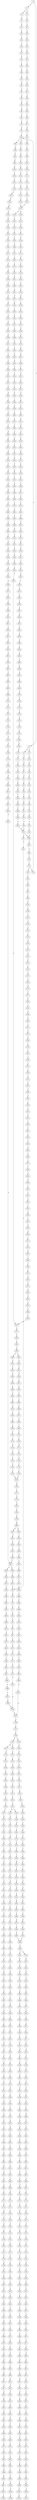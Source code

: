 strict digraph  {
	S0 -> S1 [ label = T ];
	S0 -> S2 [ label = C ];
	S1 -> S3 [ label = T ];
	S1 -> S4 [ label = C ];
	S2 -> S5 [ label = G ];
	S2 -> S6 [ label = C ];
	S3 -> S7 [ label = C ];
	S4 -> S8 [ label = C ];
	S5 -> S9 [ label = C ];
	S6 -> S10 [ label = C ];
	S7 -> S11 [ label = G ];
	S8 -> S12 [ label = G ];
	S9 -> S13 [ label = G ];
	S10 -> S14 [ label = G ];
	S11 -> S15 [ label = T ];
	S12 -> S16 [ label = C ];
	S13 -> S17 [ label = C ];
	S14 -> S18 [ label = T ];
	S15 -> S19 [ label = A ];
	S16 -> S20 [ label = A ];
	S17 -> S21 [ label = A ];
	S18 -> S22 [ label = A ];
	S19 -> S23 [ label = C ];
	S20 -> S24 [ label = C ];
	S21 -> S25 [ label = C ];
	S22 -> S26 [ label = C ];
	S23 -> S27 [ label = T ];
	S24 -> S28 [ label = G ];
	S25 -> S29 [ label = G ];
	S26 -> S30 [ label = G ];
	S27 -> S31 [ label = T ];
	S28 -> S32 [ label = T ];
	S29 -> S33 [ label = T ];
	S30 -> S34 [ label = T ];
	S31 -> S35 [ label = C ];
	S32 -> S36 [ label = C ];
	S33 -> S37 [ label = C ];
	S34 -> S38 [ label = C ];
	S35 -> S39 [ label = A ];
	S36 -> S40 [ label = G ];
	S37 -> S41 [ label = C ];
	S38 -> S42 [ label = C ];
	S39 -> S43 [ label = A ];
	S40 -> S44 [ label = A ];
	S41 -> S45 [ label = A ];
	S42 -> S46 [ label = A ];
	S43 -> S47 [ label = G ];
	S44 -> S48 [ label = G ];
	S45 -> S49 [ label = G ];
	S46 -> S50 [ label = G ];
	S47 -> S51 [ label = C ];
	S48 -> S52 [ label = C ];
	S49 -> S53 [ label = C ];
	S50 -> S54 [ label = C ];
	S51 -> S55 [ label = G ];
	S52 -> S56 [ label = G ];
	S53 -> S57 [ label = T ];
	S53 -> S58 [ label = G ];
	S54 -> S58 [ label = G ];
	S55 -> S59 [ label = A ];
	S56 -> S60 [ label = A ];
	S57 -> S61 [ label = T ];
	S58 -> S62 [ label = A ];
	S59 -> S63 [ label = G ];
	S60 -> S64 [ label = G ];
	S61 -> S65 [ label = C ];
	S62 -> S66 [ label = G ];
	S63 -> S67 [ label = T ];
	S64 -> S68 [ label = T ];
	S65 -> S69 [ label = A ];
	S66 -> S70 [ label = T ];
	S67 -> S71 [ label = C ];
	S68 -> S72 [ label = C ];
	S69 -> S73 [ label = C ];
	S70 -> S74 [ label = C ];
	S71 -> S75 [ label = C ];
	S72 -> S76 [ label = G ];
	S73 -> S77 [ label = G ];
	S74 -> S78 [ label = C ];
	S74 -> S79 [ label = T ];
	S75 -> S80 [ label = C ];
	S76 -> S81 [ label = A ];
	S77 -> S82 [ label = C ];
	S78 -> S80 [ label = C ];
	S79 -> S83 [ label = C ];
	S80 -> S84 [ label = T ];
	S80 -> S85 [ label = G ];
	S81 -> S86 [ label = A ];
	S82 -> S87 [ label = C ];
	S83 -> S88 [ label = G ];
	S84 -> S89 [ label = C ];
	S85 -> S90 [ label = C ];
	S86 -> S91 [ label = C ];
	S87 -> S92 [ label = C ];
	S88 -> S93 [ label = T ];
	S89 -> S94 [ label = C ];
	S90 -> S95 [ label = C ];
	S91 -> S96 [ label = C ];
	S92 -> S97 [ label = T ];
	S93 -> S98 [ label = C ];
	S94 -> S99 [ label = G ];
	S95 -> S100 [ label = T ];
	S96 -> S101 [ label = T ];
	S97 -> S102 [ label = T ];
	S98 -> S103 [ label = T ];
	S99 -> S104 [ label = G ];
	S100 -> S105 [ label = G ];
	S101 -> S106 [ label = G ];
	S102 -> S107 [ label = C ];
	S103 -> S108 [ label = G ];
	S104 -> S109 [ label = T ];
	S105 -> S110 [ label = T ];
	S106 -> S111 [ label = T ];
	S107 -> S112 [ label = A ];
	S108 -> S113 [ label = T ];
	S109 -> S114 [ label = C ];
	S110 -> S115 [ label = C ];
	S111 -> S116 [ label = C ];
	S112 -> S117 [ label = T ];
	S113 -> S118 [ label = T ];
	S114 -> S119 [ label = T ];
	S115 -> S120 [ label = G ];
	S116 -> S121 [ label = G ];
	S117 -> S122 [ label = C ];
	S118 -> S123 [ label = C ];
	S119 -> S124 [ label = G ];
	S120 -> S125 [ label = C ];
	S121 -> S126 [ label = C ];
	S122 -> S127 [ label = C ];
	S123 -> S128 [ label = C ];
	S124 -> S129 [ label = G ];
	S125 -> S130 [ label = G ];
	S126 -> S131 [ label = G ];
	S127 -> S132 [ label = A ];
	S128 -> S133 [ label = G ];
	S129 -> S134 [ label = A ];
	S130 -> S135 [ label = C ];
	S131 -> S135 [ label = C ];
	S132 -> S136 [ label = G ];
	S133 -> S137 [ label = T ];
	S134 -> S138 [ label = G ];
	S135 -> S139 [ label = G ];
	S135 -> S140 [ label = A ];
	S136 -> S141 [ label = A ];
	S137 -> S142 [ label = G ];
	S138 -> S143 [ label = G ];
	S139 -> S144 [ label = A ];
	S140 -> S145 [ label = A ];
	S141 -> S146 [ label = A ];
	S142 -> S147 [ label = G ];
	S143 -> S148 [ label = G ];
	S144 -> S149 [ label = G ];
	S145 -> S150 [ label = C ];
	S146 -> S151 [ label = C ];
	S147 -> S152 [ label = C ];
	S148 -> S153 [ label = T ];
	S149 -> S154 [ label = C ];
	S150 -> S155 [ label = C ];
	S151 -> S156 [ label = C ];
	S152 -> S157 [ label = C ];
	S153 -> S158 [ label = G ];
	S154 -> S159 [ label = A ];
	S155 -> S160 [ label = C ];
	S156 -> S161 [ label = A ];
	S156 -> S162 [ label = G ];
	S157 -> S163 [ label = C ];
	S158 -> S164 [ label = T ];
	S159 -> S165 [ label = G ];
	S160 -> S166 [ label = G ];
	S161 -> S167 [ label = G ];
	S161 -> S168 [ label = C ];
	S162 -> S169 [ label = G ];
	S163 -> S170 [ label = G ];
	S164 -> S171 [ label = T ];
	S165 -> S172 [ label = T ];
	S166 -> S173 [ label = T ];
	S167 -> S174 [ label = A ];
	S168 -> S175 [ label = C ];
	S169 -> S176 [ label = A ];
	S170 -> S177 [ label = T ];
	S171 -> S178 [ label = C ];
	S172 -> S179 [ label = G ];
	S173 -> S180 [ label = A ];
	S174 -> S181 [ label = C ];
	S175 -> S182 [ label = A ];
	S176 -> S183 [ label = C ];
	S177 -> S184 [ label = C ];
	S178 -> S185 [ label = C ];
	S179 -> S186 [ label = C ];
	S180 -> S187 [ label = C ];
	S181 -> S188 [ label = T ];
	S182 -> S189 [ label = C ];
	S183 -> S190 [ label = G ];
	S184 -> S191 [ label = C ];
	S185 -> S192 [ label = A ];
	S186 -> S193 [ label = A ];
	S187 -> S194 [ label = A ];
	S188 -> S195 [ label = C ];
	S189 -> S196 [ label = C ];
	S190 -> S197 [ label = C ];
	S191 -> S198 [ label = A ];
	S192 -> S199 [ label = G ];
	S193 -> S200 [ label = A ];
	S194 -> S201 [ label = G ];
	S195 -> S202 [ label = C ];
	S196 -> S203 [ label = C ];
	S197 -> S204 [ label = C ];
	S198 -> S205 [ label = G ];
	S199 -> S206 [ label = C ];
	S200 -> S207 [ label = C ];
	S201 -> S208 [ label = C ];
	S202 -> S209 [ label = C ];
	S203 -> S210 [ label = C ];
	S204 -> S211 [ label = C ];
	S205 -> S212 [ label = T ];
	S206 -> S213 [ label = A ];
	S207 -> S214 [ label = A ];
	S208 -> S215 [ label = A ];
	S209 -> S216 [ label = A ];
	S210 -> S217 [ label = T ];
	S211 -> S218 [ label = A ];
	S212 -> S219 [ label = A ];
	S213 -> S220 [ label = G ];
	S214 -> S221 [ label = G ];
	S215 -> S222 [ label = G ];
	S216 -> S223 [ label = T ];
	S217 -> S224 [ label = T ];
	S218 -> S225 [ label = T ];
	S219 -> S226 [ label = G ];
	S220 -> S227 [ label = A ];
	S221 -> S228 [ label = C ];
	S222 -> S229 [ label = G ];
	S223 -> S230 [ label = C ];
	S224 -> S231 [ label = C ];
	S225 -> S232 [ label = C ];
	S226 -> S233 [ label = C ];
	S227 -> S234 [ label = T ];
	S228 -> S235 [ label = T ];
	S229 -> S236 [ label = T ];
	S230 -> S237 [ label = T ];
	S231 -> S238 [ label = C ];
	S231 -> S239 [ label = G ];
	S232 -> S240 [ label = G ];
	S233 -> S241 [ label = T ];
	S234 -> S242 [ label = A ];
	S235 -> S243 [ label = A ];
	S236 -> S244 [ label = G ];
	S237 -> S245 [ label = G ];
	S238 -> S246 [ label = T ];
	S239 -> S247 [ label = A ];
	S240 -> S248 [ label = T ];
	S241 -> S249 [ label = C ];
	S242 -> S250 [ label = A ];
	S243 -> S251 [ label = C ];
	S244 -> S252 [ label = C ];
	S245 -> S253 [ label = C ];
	S246 -> S254 [ label = G ];
	S247 -> S255 [ label = T ];
	S248 -> S256 [ label = C ];
	S249 -> S257 [ label = C ];
	S250 -> S258 [ label = A ];
	S251 -> S259 [ label = G ];
	S252 -> S260 [ label = A ];
	S253 -> S261 [ label = C ];
	S254 -> S262 [ label = T ];
	S255 -> S263 [ label = C ];
	S256 -> S264 [ label = C ];
	S257 -> S265 [ label = A ];
	S258 -> S266 [ label = A ];
	S259 -> S267 [ label = A ];
	S260 -> S268 [ label = C ];
	S261 -> S269 [ label = A ];
	S262 -> S270 [ label = C ];
	S263 -> S271 [ label = G ];
	S264 -> S272 [ label = T ];
	S265 -> S273 [ label = C ];
	S266 -> S274 [ label = A ];
	S267 -> S275 [ label = G ];
	S268 -> S276 [ label = G ];
	S269 -> S277 [ label = G ];
	S270 -> S278 [ label = C ];
	S271 -> S279 [ label = T ];
	S272 -> S280 [ label = C ];
	S273 -> S281 [ label = C ];
	S274 -> S282 [ label = C ];
	S275 -> S283 [ label = A ];
	S276 -> S284 [ label = C ];
	S277 -> S285 [ label = T ];
	S278 -> S286 [ label = T ];
	S279 -> S287 [ label = T ];
	S280 -> S288 [ label = T ];
	S281 -> S289 [ label = G ];
	S282 -> S290 [ label = T ];
	S283 -> S291 [ label = A ];
	S284 -> S292 [ label = G ];
	S285 -> S293 [ label = C ];
	S286 -> S294 [ label = T ];
	S287 -> S295 [ label = T ];
	S288 -> S296 [ label = T ];
	S289 -> S297 [ label = G ];
	S290 -> S298 [ label = T ];
	S291 -> S299 [ label = C ];
	S292 -> S300 [ label = G ];
	S293 -> S301 [ label = G ];
	S294 -> S302 [ label = G ];
	S295 -> S303 [ label = G ];
	S296 -> S304 [ label = C ];
	S297 -> S305 [ label = A ];
	S298 -> S306 [ label = T ];
	S299 -> S307 [ label = T ];
	S300 -> S308 [ label = T ];
	S301 -> S309 [ label = T ];
	S302 -> S310 [ label = T ];
	S303 -> S311 [ label = T ];
	S304 -> S312 [ label = T ];
	S305 -> S313 [ label = C ];
	S306 -> S314 [ label = G ];
	S307 -> S315 [ label = G ];
	S308 -> S316 [ label = G ];
	S309 -> S317 [ label = A ];
	S310 -> S318 [ label = A ];
	S311 -> S319 [ label = A ];
	S312 -> S320 [ label = C ];
	S313 -> S321 [ label = G ];
	S314 -> S322 [ label = C ];
	S315 -> S323 [ label = G ];
	S316 -> S324 [ label = C ];
	S317 -> S325 [ label = A ];
	S318 -> S326 [ label = G ];
	S319 -> S327 [ label = G ];
	S320 -> S328 [ label = G ];
	S321 -> S329 [ label = T ];
	S322 -> S330 [ label = C ];
	S323 -> S331 [ label = C ];
	S324 -> S332 [ label = C ];
	S325 -> S333 [ label = G ];
	S326 -> S334 [ label = G ];
	S327 -> S335 [ label = G ];
	S328 -> S336 [ label = G ];
	S329 -> S337 [ label = C ];
	S330 -> S338 [ label = G ];
	S331 -> S339 [ label = G ];
	S332 -> S340 [ label = G ];
	S333 -> S341 [ label = A ];
	S334 -> S342 [ label = A ];
	S335 -> S343 [ label = A ];
	S336 -> S344 [ label = A ];
	S337 -> S345 [ label = G ];
	S338 -> S346 [ label = T ];
	S339 -> S347 [ label = C ];
	S340 -> S348 [ label = C ];
	S341 -> S349 [ label = C ];
	S342 -> S350 [ label = G ];
	S343 -> S351 [ label = A ];
	S344 -> S352 [ label = G ];
	S345 -> S353 [ label = T ];
	S346 -> S354 [ label = A ];
	S347 -> S355 [ label = A ];
	S348 -> S356 [ label = A ];
	S349 -> S357 [ label = G ];
	S350 -> S358 [ label = A ];
	S351 -> S359 [ label = A ];
	S352 -> S360 [ label = A ];
	S353 -> S361 [ label = G ];
	S354 -> S362 [ label = G ];
	S355 -> S363 [ label = G ];
	S356 -> S364 [ label = A ];
	S357 -> S365 [ label = G ];
	S358 -> S366 [ label = G ];
	S359 -> S367 [ label = G ];
	S360 -> S368 [ label = G ];
	S361 -> S369 [ label = A ];
	S362 -> S370 [ label = C ];
	S363 -> S371 [ label = C ];
	S364 -> S372 [ label = C ];
	S365 -> S373 [ label = C ];
	S366 -> S374 [ label = G ];
	S367 -> S375 [ label = G ];
	S368 -> S376 [ label = G ];
	S369 -> S377 [ label = C ];
	S370 -> S378 [ label = C ];
	S371 -> S379 [ label = G ];
	S372 -> S380 [ label = C ];
	S373 -> S381 [ label = T ];
	S374 -> S382 [ label = T ];
	S375 -> S383 [ label = T ];
	S376 -> S384 [ label = T ];
	S377 -> S385 [ label = C ];
	S378 -> S386 [ label = G ];
	S379 -> S387 [ label = G ];
	S380 -> S388 [ label = A ];
	S381 -> S389 [ label = C ];
	S382 -> S390 [ label = C ];
	S383 -> S391 [ label = C ];
	S384 -> S392 [ label = C ];
	S385 -> S393 [ label = G ];
	S386 -> S394 [ label = G ];
	S387 -> S395 [ label = G ];
	S388 -> S396 [ label = G ];
	S389 -> S397 [ label = T ];
	S390 -> S398 [ label = C ];
	S391 -> S399 [ label = C ];
	S392 -> S398 [ label = C ];
	S393 -> S400 [ label = G ];
	S394 -> S401 [ label = T ];
	S395 -> S402 [ label = T ];
	S396 -> S403 [ label = T ];
	S397 -> S404 [ label = C ];
	S398 -> S405 [ label = C ];
	S399 -> S406 [ label = C ];
	S400 -> S407 [ label = T ];
	S401 -> S408 [ label = G ];
	S402 -> S409 [ label = G ];
	S403 -> S410 [ label = C ];
	S404 -> S411 [ label = G ];
	S405 -> S412 [ label = A ];
	S405 -> S413 [ label = G ];
	S406 -> S414 [ label = G ];
	S407 -> S415 [ label = C ];
	S408 -> S416 [ label = A ];
	S409 -> S417 [ label = C ];
	S410 -> S418 [ label = G ];
	S411 -> S419 [ label = A ];
	S412 -> S420 [ label = G ];
	S413 -> S421 [ label = G ];
	S414 -> S422 [ label = A ];
	S415 -> S423 [ label = G ];
	S416 -> S424 [ label = C ];
	S417 -> S425 [ label = C ];
	S418 -> S426 [ label = C ];
	S419 -> S427 [ label = A ];
	S420 -> S428 [ label = A ];
	S421 -> S429 [ label = A ];
	S422 -> S430 [ label = A ];
	S423 -> S431 [ label = C ];
	S424 -> S432 [ label = G ];
	S425 -> S433 [ label = G ];
	S426 -> S434 [ label = G ];
	S427 -> S435 [ label = G ];
	S428 -> S436 [ label = G ];
	S429 -> S437 [ label = G ];
	S430 -> S438 [ label = G ];
	S431 -> S439 [ label = G ];
	S432 -> S440 [ label = T ];
	S433 -> S441 [ label = C ];
	S434 -> S442 [ label = C ];
	S435 -> S443 [ label = T ];
	S436 -> S444 [ label = C ];
	S437 -> S445 [ label = G ];
	S438 -> S446 [ label = T ];
	S439 -> S447 [ label = T ];
	S440 -> S448 [ label = G ];
	S441 -> S449 [ label = C ];
	S442 -> S450 [ label = A ];
	S443 -> S451 [ label = C ];
	S444 -> S452 [ label = C ];
	S445 -> S453 [ label = C ];
	S446 -> S454 [ label = C ];
	S447 -> S455 [ label = A ];
	S448 -> S456 [ label = G ];
	S449 -> S457 [ label = G ];
	S450 -> S458 [ label = G ];
	S451 -> S459 [ label = G ];
	S452 -> S460 [ label = A ];
	S453 -> S461 [ label = G ];
	S454 -> S462 [ label = G ];
	S455 -> S463 [ label = G ];
	S456 -> S464 [ label = G ];
	S457 -> S465 [ label = G ];
	S458 -> S466 [ label = C ];
	S459 -> S467 [ label = C ];
	S460 -> S468 [ label = C ];
	S461 -> S469 [ label = T ];
	S462 -> S470 [ label = A ];
	S463 -> S471 [ label = C ];
	S464 -> S472 [ label = T ];
	S465 -> S473 [ label = T ];
	S466 -> S474 [ label = C ];
	S467 -> S475 [ label = G ];
	S468 -> S476 [ label = G ];
	S469 -> S477 [ label = G ];
	S470 -> S478 [ label = G ];
	S471 -> S479 [ label = C ];
	S472 -> S480 [ label = A ];
	S473 -> S481 [ label = G ];
	S474 -> S482 [ label = G ];
	S475 -> S483 [ label = G ];
	S476 -> S484 [ label = G ];
	S477 -> S485 [ label = G ];
	S478 -> S486 [ label = G ];
	S479 -> S487 [ label = G ];
	S480 -> S488 [ label = C ];
	S481 -> S489 [ label = G ];
	S482 -> S490 [ label = G ];
	S483 -> S491 [ label = C ];
	S484 -> S492 [ label = T ];
	S485 -> S493 [ label = T ];
	S486 -> S494 [ label = T ];
	S487 -> S495 [ label = C ];
	S488 -> S496 [ label = T ];
	S489 -> S497 [ label = T ];
	S490 -> S498 [ label = T ];
	S491 -> S499 [ label = T ];
	S492 -> S500 [ label = T ];
	S493 -> S501 [ label = A ];
	S494 -> S502 [ label = A ];
	S495 -> S503 [ label = T ];
	S496 -> S504 [ label = A ];
	S497 -> S505 [ label = G ];
	S498 -> S506 [ label = G ];
	S499 -> S507 [ label = A ];
	S500 -> S508 [ label = A ];
	S501 -> S509 [ label = T ];
	S502 -> S510 [ label = T ];
	S503 -> S511 [ label = G ];
	S504 -> S512 [ label = T ];
	S505 -> S513 [ label = G ];
	S506 -> S514 [ label = G ];
	S507 -> S515 [ label = T ];
	S508 -> S516 [ label = C ];
	S509 -> S517 [ label = G ];
	S510 -> S518 [ label = A ];
	S511 -> S519 [ label = G ];
	S512 -> S520 [ label = T ];
	S513 -> S521 [ label = A ];
	S514 -> S522 [ label = A ];
	S515 -> S523 [ label = A ];
	S516 -> S524 [ label = T ];
	S517 -> S525 [ label = A ];
	S518 -> S526 [ label = A ];
	S519 -> S527 [ label = A ];
	S520 -> S528 [ label = G ];
	S521 -> S529 [ label = A ];
	S522 -> S530 [ label = A ];
	S523 -> S531 [ label = G ];
	S524 -> S532 [ label = G ];
	S525 -> S533 [ label = G ];
	S526 -> S534 [ label = G ];
	S527 -> S535 [ label = A ];
	S528 -> S536 [ label = G ];
	S529 -> S537 [ label = C ];
	S530 -> S538 [ label = G ];
	S531 -> S539 [ label = T ];
	S532 -> S540 [ label = C ];
	S533 -> S541 [ label = C ];
	S534 -> S542 [ label = T ];
	S535 -> S543 [ label = G ];
	S536 -> S544 [ label = A ];
	S537 -> S545 [ label = C ];
	S538 -> S546 [ label = A ];
	S539 -> S547 [ label = A ];
	S540 -> S548 [ label = A ];
	S541 -> S549 [ label = G ];
	S542 -> S550 [ label = C ];
	S543 -> S551 [ label = A ];
	S544 -> S552 [ label = A ];
	S545 -> S553 [ label = T ];
	S546 -> S554 [ label = A ];
	S547 -> S555 [ label = G ];
	S548 -> S556 [ label = G ];
	S549 -> S557 [ label = G ];
	S550 -> S558 [ label = G ];
	S551 -> S559 [ label = A ];
	S552 -> S560 [ label = C ];
	S553 -> S561 [ label = C ];
	S554 -> S562 [ label = C ];
	S555 -> S563 [ label = C ];
	S556 -> S564 [ label = A ];
	S557 -> S565 [ label = T ];
	S558 -> S566 [ label = T ];
	S559 -> S567 [ label = C ];
	S560 -> S568 [ label = G ];
	S561 -> S569 [ label = G ];
	S562 -> S570 [ label = G ];
	S563 -> S571 [ label = C ];
	S564 -> S572 [ label = C ];
	S565 -> S573 [ label = C ];
	S566 -> S574 [ label = G ];
	S567 -> S570 [ label = G ];
	S568 -> S575 [ label = G ];
	S569 -> S576 [ label = G ];
	S570 -> S577 [ label = G ];
	S571 -> S578 [ label = G ];
	S572 -> S579 [ label = G ];
	S573 -> S580 [ label = G ];
	S574 -> S581 [ label = G ];
	S575 -> S582 [ label = T ];
	S576 -> S583 [ label = C ];
	S577 -> S584 [ label = C ];
	S578 -> S585 [ label = A ];
	S579 -> S586 [ label = G ];
	S580 -> S587 [ label = C ];
	S581 -> S588 [ label = T ];
	S582 -> S589 [ label = A ];
	S583 -> S590 [ label = A ];
	S584 -> S591 [ label = A ];
	S585 -> S592 [ label = A ];
	S586 -> S593 [ label = A ];
	S587 -> S594 [ label = A ];
	S588 -> S595 [ label = A ];
	S589 -> S596 [ label = C ];
	S590 -> S597 [ label = C ];
	S591 -> S598 [ label = C ];
	S592 -> S599 [ label = A ];
	S593 -> S600 [ label = C ];
	S594 -> S601 [ label = C ];
	S595 -> S602 [ label = C ];
	S596 -> S603 [ label = G ];
	S597 -> S604 [ label = G ];
	S598 -> S605 [ label = C ];
	S598 -> S606 [ label = T ];
	S599 -> S607 [ label = C ];
	S600 -> S608 [ label = A ];
	S601 -> S609 [ label = G ];
	S602 -> S610 [ label = C ];
	S603 -> S611 [ label = A ];
	S604 -> S612 [ label = C ];
	S605 -> S613 [ label = G ];
	S606 -> S614 [ label = G ];
	S607 -> S615 [ label = C ];
	S608 -> S616 [ label = C ];
	S609 -> S617 [ label = C ];
	S610 -> S618 [ label = G ];
	S611 -> S619 [ label = A ];
	S612 -> S620 [ label = G ];
	S613 -> S621 [ label = G ];
	S614 -> S622 [ label = G ];
	S615 -> S623 [ label = C ];
	S616 -> S624 [ label = A ];
	S617 -> S625 [ label = G ];
	S618 -> S626 [ label = G ];
	S619 -> S627 [ label = G ];
	S620 -> S628 [ label = C ];
	S621 -> S629 [ label = G ];
	S622 -> S630 [ label = G ];
	S623 -> S631 [ label = C ];
	S624 -> S632 [ label = C ];
	S625 -> S633 [ label = C ];
	S626 -> S634 [ label = T ];
	S627 -> S635 [ label = A ];
	S628 -> S636 [ label = G ];
	S629 -> S637 [ label = A ];
	S630 -> S638 [ label = A ];
	S631 -> S639 [ label = G ];
	S632 -> S640 [ label = C ];
	S633 -> S641 [ label = G ];
	S634 -> S642 [ label = G ];
	S635 -> S643 [ label = A ];
	S636 -> S644 [ label = C ];
	S637 -> S645 [ label = A ];
	S638 -> S646 [ label = A ];
	S639 -> S647 [ label = A ];
	S640 -> S648 [ label = T ];
	S641 -> S649 [ label = G ];
	S642 -> S650 [ label = G ];
	S643 -> S651 [ label = G ];
	S644 -> S652 [ label = G ];
	S645 -> S653 [ label = T ];
	S646 -> S654 [ label = C ];
	S647 -> S655 [ label = C ];
	S648 -> S656 [ label = C ];
	S649 -> S657 [ label = C ];
	S650 -> S658 [ label = T ];
	S651 -> S659 [ label = T ];
	S652 -> S660 [ label = T ];
	S653 -> S661 [ label = T ];
	S654 -> S662 [ label = T ];
	S655 -> S663 [ label = T ];
	S656 -> S664 [ label = T ];
	S657 -> S665 [ label = T ];
	S658 -> S666 [ label = T ];
	S659 -> S667 [ label = G ];
	S660 -> S668 [ label = C ];
	S661 -> S669 [ label = G ];
	S662 -> S670 [ label = G ];
	S663 -> S671 [ label = A ];
	S664 -> S672 [ label = A ];
	S665 -> S673 [ label = G ];
	S666 -> S674 [ label = A ];
	S667 -> S675 [ label = T ];
	S668 -> S676 [ label = G ];
	S669 -> S677 [ label = A ];
	S670 -> S678 [ label = G ];
	S671 -> S679 [ label = G ];
	S672 -> S680 [ label = G ];
	S673 -> S681 [ label = G ];
	S674 -> S682 [ label = G ];
	S675 -> S683 [ label = C ];
	S676 -> S684 [ label = A ];
	S677 -> S685 [ label = A ];
	S678 -> S686 [ label = A ];
	S679 -> S687 [ label = A ];
	S680 -> S688 [ label = A ];
	S681 -> S689 [ label = A ];
	S682 -> S690 [ label = A ];
	S683 -> S691 [ label = C ];
	S684 -> S692 [ label = C ];
	S685 -> S693 [ label = C ];
	S686 -> S694 [ label = C ];
	S687 -> S695 [ label = A ];
	S688 -> S696 [ label = A ];
	S689 -> S697 [ label = A ];
	S690 -> S698 [ label = A ];
	S691 -> S699 [ label = T ];
	S692 -> S700 [ label = G ];
	S693 -> S701 [ label = C ];
	S694 -> S702 [ label = C ];
	S695 -> S703 [ label = T ];
	S696 -> S704 [ label = C ];
	S697 -> S705 [ label = T ];
	S698 -> S706 [ label = G ];
	S699 -> S707 [ label = G ];
	S700 -> S708 [ label = C ];
	S701 -> S709 [ label = C ];
	S702 -> S710 [ label = C ];
	S703 -> S711 [ label = C ];
	S704 -> S712 [ label = G ];
	S705 -> S713 [ label = G ];
	S706 -> S714 [ label = G ];
	S707 -> S715 [ label = G ];
	S708 -> S716 [ label = G ];
	S709 -> S717 [ label = G ];
	S710 -> S718 [ label = G ];
	S711 -> S719 [ label = G ];
	S712 -> S720 [ label = A ];
	S713 -> S721 [ label = G ];
	S714 -> S722 [ label = G ];
	S715 -> S723 [ label = C ];
	S716 -> S724 [ label = C ];
	S717 -> S725 [ label = T ];
	S718 -> S726 [ label = T ];
	S719 -> S727 [ label = G ];
	S720 -> S728 [ label = G ];
	S721 -> S729 [ label = G ];
	S722 -> S730 [ label = G ];
	S723 -> S731 [ label = C ];
	S724 -> S732 [ label = C ];
	S725 -> S733 [ label = C ];
	S726 -> S734 [ label = C ];
	S727 -> S735 [ label = G ];
	S728 -> S736 [ label = G ];
	S729 -> S737 [ label = G ];
	S730 -> S738 [ label = G ];
	S731 -> S739 [ label = T ];
	S732 -> S740 [ label = T ];
	S733 -> S741 [ label = T ];
	S734 -> S742 [ label = T ];
	S735 -> S743 [ label = T ];
	S736 -> S744 [ label = T ];
	S737 -> S745 [ label = T ];
	S738 -> S746 [ label = T ];
	S739 -> S747 [ label = G ];
	S740 -> S748 [ label = C ];
	S741 -> S749 [ label = C ];
	S742 -> S750 [ label = C ];
	S743 -> S751 [ label = A ];
	S744 -> S752 [ label = G ];
	S745 -> S753 [ label = C ];
	S746 -> S754 [ label = C ];
	S747 -> S755 [ label = G ];
	S748 -> S756 [ label = G ];
	S749 -> S757 [ label = G ];
	S750 -> S757 [ label = G ];
	S751 -> S758 [ label = T ];
	S752 -> S759 [ label = T ];
	S753 -> S760 [ label = C ];
	S754 -> S761 [ label = C ];
	S755 -> S762 [ label = G ];
	S756 -> S763 [ label = G ];
	S757 -> S764 [ label = G ];
	S758 -> S765 [ label = C ];
	S759 -> S766 [ label = C ];
	S760 -> S767 [ label = G ];
	S761 -> S768 [ label = G ];
	S762 -> S769 [ label = T ];
	S763 -> S770 [ label = G ];
	S764 -> S771 [ label = C ];
	S765 -> S772 [ label = C ];
	S766 -> S773 [ label = C ];
	S767 -> S774 [ label = C ];
	S768 -> S775 [ label = T ];
	S769 -> S776 [ label = C ];
	S770 -> S777 [ label = C ];
	S771 -> S778 [ label = A ];
	S772 -> S779 [ label = C ];
	S773 -> S780 [ label = C ];
	S774 -> S781 [ label = C ];
	S775 -> S782 [ label = C ];
	S776 -> S783 [ label = C ];
	S777 -> S784 [ label = T ];
	S778 -> S785 [ label = C ];
	S779 -> S786 [ label = G ];
	S780 -> S787 [ label = T ];
	S781 -> S788 [ label = G ];
	S782 -> S789 [ label = G ];
	S783 -> S790 [ label = C ];
	S784 -> S791 [ label = C ];
	S785 -> S792 [ label = C ];
	S786 -> S793 [ label = A ];
	S787 -> S794 [ label = G ];
	S788 -> S795 [ label = G ];
	S789 -> S796 [ label = G ];
	S790 -> S797 [ label = G ];
	S791 -> S798 [ label = A ];
	S792 -> S799 [ label = G ];
	S793 -> S800 [ label = A ];
	S794 -> S801 [ label = T ];
	S795 -> S802 [ label = A ];
	S796 -> S803 [ label = A ];
	S797 -> S804 [ label = A ];
	S798 -> S805 [ label = C ];
	S799 -> S806 [ label = A ];
	S800 -> S807 [ label = A ];
	S801 -> S808 [ label = C ];
	S802 -> S809 [ label = A ];
	S803 -> S810 [ label = A ];
	S804 -> S811 [ label = G ];
	S805 -> S812 [ label = G ];
	S806 -> S813 [ label = G ];
	S806 -> S814 [ label = A ];
	S807 -> S815 [ label = G ];
	S808 -> S816 [ label = C ];
	S809 -> S817 [ label = C ];
	S810 -> S818 [ label = C ];
	S811 -> S819 [ label = T ];
	S812 -> S820 [ label = T ];
	S813 -> S821 [ label = T ];
	S814 -> S822 [ label = T ];
	S815 -> S823 [ label = T ];
	S816 -> S824 [ label = T ];
	S817 -> S825 [ label = T ];
	S818 -> S826 [ label = T ];
	S819 -> S827 [ label = C ];
	S820 -> S828 [ label = C ];
	S821 -> S829 [ label = C ];
	S822 -> S830 [ label = G ];
	S823 -> S831 [ label = G ];
	S824 -> S832 [ label = A ];
	S825 -> S833 [ label = G ];
	S826 -> S834 [ label = A ];
	S827 -> S835 [ label = C ];
	S828 -> S836 [ label = C ];
	S829 -> S837 [ label = C ];
	S830 -> S838 [ label = T ];
	S831 -> S839 [ label = T ];
	S832 -> S840 [ label = C ];
	S833 -> S841 [ label = C ];
	S834 -> S842 [ label = C ];
	S835 -> S843 [ label = A ];
	S836 -> S844 [ label = A ];
	S837 -> S845 [ label = A ];
	S838 -> S846 [ label = A ];
	S839 -> S847 [ label = C ];
	S840 -> S848 [ label = T ];
	S841 -> S849 [ label = A ];
	S842 -> S850 [ label = A ];
	S843 -> S851 [ label = G ];
	S844 -> S852 [ label = G ];
	S845 -> S851 [ label = G ];
	S846 -> S853 [ label = G ];
	S847 -> S854 [ label = G ];
	S848 -> S855 [ label = A ];
	S849 -> S856 [ label = A ];
	S850 -> S857 [ label = A ];
	S851 -> S858 [ label = T ];
	S851 -> S859 [ label = C ];
	S852 -> S53 [ label = C ];
	S853 -> S860 [ label = T ];
	S854 -> S861 [ label = T ];
	S855 -> S862 [ label = C ];
	S856 -> S863 [ label = C ];
	S857 -> S864 [ label = C ];
	S858 -> S865 [ label = A ];
	S859 -> S866 [ label = T ];
	S860 -> S867 [ label = T ];
	S861 -> S868 [ label = C ];
	S862 -> S869 [ label = C ];
	S863 -> S870 [ label = C ];
	S864 -> S871 [ label = G ];
	S865 -> S872 [ label = G ];
	S866 -> S873 [ label = T ];
	S867 -> S874 [ label = T ];
	S868 -> S875 [ label = G ];
	S869 -> S876 [ label = A ];
	S870 -> S877 [ label = A ];
	S871 -> S878 [ label = A ];
	S872 -> S879 [ label = G ];
	S873 -> S65 [ label = C ];
	S874 -> S880 [ label = C ];
	S875 -> S881 [ label = G ];
	S876 -> S882 [ label = G ];
	S877 -> S883 [ label = G ];
	S878 -> S884 [ label = A ];
	S879 -> S885 [ label = G ];
	S880 -> S886 [ label = A ];
	S881 -> S887 [ label = A ];
	S882 -> S888 [ label = G ];
	S883 -> S889 [ label = A ];
	S884 -> S890 [ label = A ];
	S885 -> S891 [ label = T ];
	S886 -> S892 [ label = C ];
	S887 -> S893 [ label = A ];
	S888 -> S894 [ label = A ];
	S889 -> S895 [ label = A ];
	S890 -> S896 [ label = A ];
	S891 -> S897 [ label = C ];
	S892 -> S898 [ label = T ];
	S893 -> S899 [ label = C ];
	S894 -> S900 [ label = G ];
	S895 -> S901 [ label = C ];
	S896 -> S902 [ label = C ];
	S897 -> S903 [ label = A ];
	S898 -> S904 [ label = C ];
	S899 -> S905 [ label = A ];
	S900 -> S906 [ label = A ];
	S901 -> S907 [ label = A ];
	S902 -> S908 [ label = A ];
	S903 -> S909 [ label = C ];
	S904 -> S910 [ label = C ];
	S905 -> S911 [ label = G ];
	S906 -> S912 [ label = G ];
	S907 -> S913 [ label = G ];
	S908 -> S914 [ label = G ];
	S909 -> S915 [ label = T ];
	S910 -> S916 [ label = T ];
	S911 -> S917 [ label = G ];
	S912 -> S918 [ label = T ];
	S913 -> S919 [ label = C ];
	S914 -> S920 [ label = A ];
	S915 -> S921 [ label = C ];
	S916 -> S922 [ label = T ];
	S917 -> S923 [ label = A ];
	S918 -> S924 [ label = C ];
	S919 -> S925 [ label = C ];
	S920 -> S926 [ label = A ];
	S921 -> S927 [ label = G ];
	S922 -> S928 [ label = T ];
	S923 -> S929 [ label = A ];
	S924 -> S930 [ label = A ];
	S925 -> S931 [ label = G ];
	S926 -> S932 [ label = G ];
	S927 -> S933 [ label = C ];
	S928 -> S934 [ label = C ];
	S929 -> S935 [ label = T ];
	S930 -> S936 [ label = G ];
	S931 -> S937 [ label = T ];
	S932 -> S938 [ label = G ];
	S933 -> S939 [ label = T ];
	S934 -> S940 [ label = A ];
	S935 -> S941 [ label = A ];
	S936 -> S942 [ label = G ];
	S937 -> S943 [ label = C ];
	S938 -> S944 [ label = G ];
	S939 -> S945 [ label = T ];
	S940 -> S946 [ label = T ];
	S941 -> S947 [ label = G ];
	S942 -> S948 [ label = A ];
	S943 -> S949 [ label = C ];
	S944 -> S950 [ label = G ];
	S945 -> S951 [ label = C ];
	S946 -> S952 [ label = C ];
	S947 -> S953 [ label = T ];
	S948 -> S954 [ label = C ];
	S949 -> S955 [ label = T ];
	S950 -> S956 [ label = T ];
	S951 -> S957 [ label = A ];
	S952 -> S958 [ label = C ];
	S953 -> S959 [ label = C ];
	S954 -> S960 [ label = C ];
	S955 -> S961 [ label = C ];
	S956 -> S962 [ label = C ];
	S957 -> S963 [ label = T ];
	S958 -> S964 [ label = A ];
	S959 -> S965 [ label = T ];
	S960 -> S966 [ label = A ];
	S961 -> S967 [ label = T ];
	S962 -> S968 [ label = T ];
	S963 -> S969 [ label = C ];
	S964 -> S970 [ label = G ];
	S965 -> S971 [ label = C ];
	S966 -> S972 [ label = G ];
	S967 -> S973 [ label = G ];
	S968 -> S974 [ label = C ];
	S969 -> S975 [ label = C ];
	S970 -> S141 [ label = A ];
	S971 -> S976 [ label = T ];
	S972 -> S977 [ label = T ];
	S973 -> S978 [ label = T ];
	S974 -> S979 [ label = T ];
	S975 -> S980 [ label = A ];
	S976 -> S981 [ label = C ];
	S977 -> S982 [ label = C ];
	S978 -> S983 [ label = C ];
	S979 -> S984 [ label = C ];
	S980 -> S136 [ label = G ];
	S981 -> S985 [ label = T ];
	S982 -> S986 [ label = T ];
	S983 -> S987 [ label = G ];
	S984 -> S988 [ label = G ];
	S985 -> S989 [ label = G ];
	S986 -> S990 [ label = C ];
	S987 -> S991 [ label = T ];
	S988 -> S992 [ label = T ];
	S989 -> S993 [ label = A ];
	S990 -> S994 [ label = T ];
	S991 -> S995 [ label = G ];
	S992 -> S996 [ label = G ];
	S993 -> S997 [ label = G ];
	S994 -> S998 [ label = G ];
	S995 -> S999 [ label = G ];
	S996 -> S1000 [ label = G ];
	S997 -> S1001 [ label = T ];
	S998 -> S1002 [ label = T ];
	S999 -> S1003 [ label = T ];
	S1000 -> S1004 [ label = T ];
	S1001 -> S1005 [ label = A ];
	S1002 -> S1006 [ label = A ];
	S1003 -> S1007 [ label = A ];
	S1004 -> S1008 [ label = A ];
}
